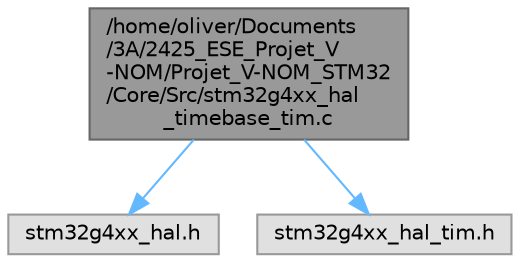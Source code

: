 digraph "/home/oliver/Documents/3A/2425_ESE_Projet_V-NOM/Projet_V-NOM_STM32/Core/Src/stm32g4xx_hal_timebase_tim.c"
{
 // LATEX_PDF_SIZE
  bgcolor="transparent";
  edge [fontname=Helvetica,fontsize=10,labelfontname=Helvetica,labelfontsize=10];
  node [fontname=Helvetica,fontsize=10,shape=box,height=0.2,width=0.4];
  Node1 [id="Node000001",label="/home/oliver/Documents\l/3A/2425_ESE_Projet_V\l-NOM/Projet_V-NOM_STM32\l/Core/Src/stm32g4xx_hal\l_timebase_tim.c",height=0.2,width=0.4,color="gray40", fillcolor="grey60", style="filled", fontcolor="black",tooltip="HAL time base based on the hardware TIM."];
  Node1 -> Node2 [id="edge1_Node000001_Node000002",color="steelblue1",style="solid",tooltip=" "];
  Node2 [id="Node000002",label="stm32g4xx_hal.h",height=0.2,width=0.4,color="grey60", fillcolor="#E0E0E0", style="filled",tooltip=" "];
  Node1 -> Node3 [id="edge2_Node000001_Node000003",color="steelblue1",style="solid",tooltip=" "];
  Node3 [id="Node000003",label="stm32g4xx_hal_tim.h",height=0.2,width=0.4,color="grey60", fillcolor="#E0E0E0", style="filled",tooltip=" "];
}
